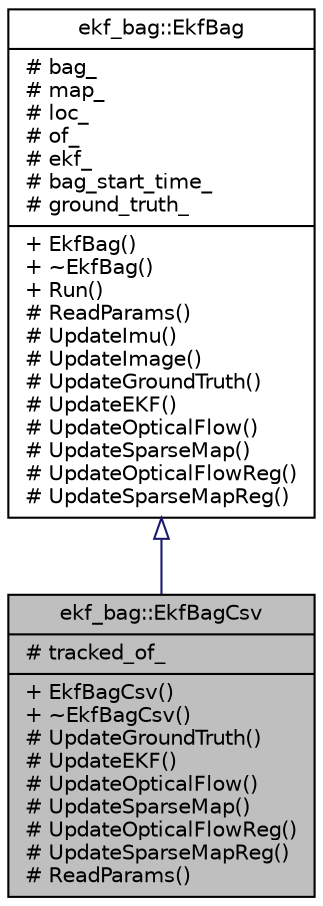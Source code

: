 digraph "ekf_bag::EkfBagCsv"
{
 // LATEX_PDF_SIZE
  edge [fontname="Helvetica",fontsize="10",labelfontname="Helvetica",labelfontsize="10"];
  node [fontname="Helvetica",fontsize="10",shape=record];
  Node1 [label="{ekf_bag::EkfBagCsv\n|# tracked_of_\l|+ EkfBagCsv()\l+ ~EkfBagCsv()\l# UpdateGroundTruth()\l# UpdateEKF()\l# UpdateOpticalFlow()\l# UpdateSparseMap()\l# UpdateOpticalFlowReg()\l# UpdateSparseMapReg()\l# ReadParams()\l}",height=0.2,width=0.4,color="black", fillcolor="grey75", style="filled", fontcolor="black",tooltip=" "];
  Node2 -> Node1 [dir="back",color="midnightblue",fontsize="10",style="solid",arrowtail="onormal",fontname="Helvetica"];
  Node2 [label="{ekf_bag::EkfBag\n|# bag_\l# map_\l# loc_\l# of_\l# ekf_\l# bag_start_time_\l# ground_truth_\l|+ EkfBag()\l+ ~EkfBag()\l+ Run()\l# ReadParams()\l# UpdateImu()\l# UpdateImage()\l# UpdateGroundTruth()\l# UpdateEKF()\l# UpdateOpticalFlow()\l# UpdateSparseMap()\l# UpdateOpticalFlowReg()\l# UpdateSparseMapReg()\l}",height=0.2,width=0.4,color="black", fillcolor="white", style="filled",URL="$classekf__bag_1_1EkfBag.html",tooltip=" "];
}
